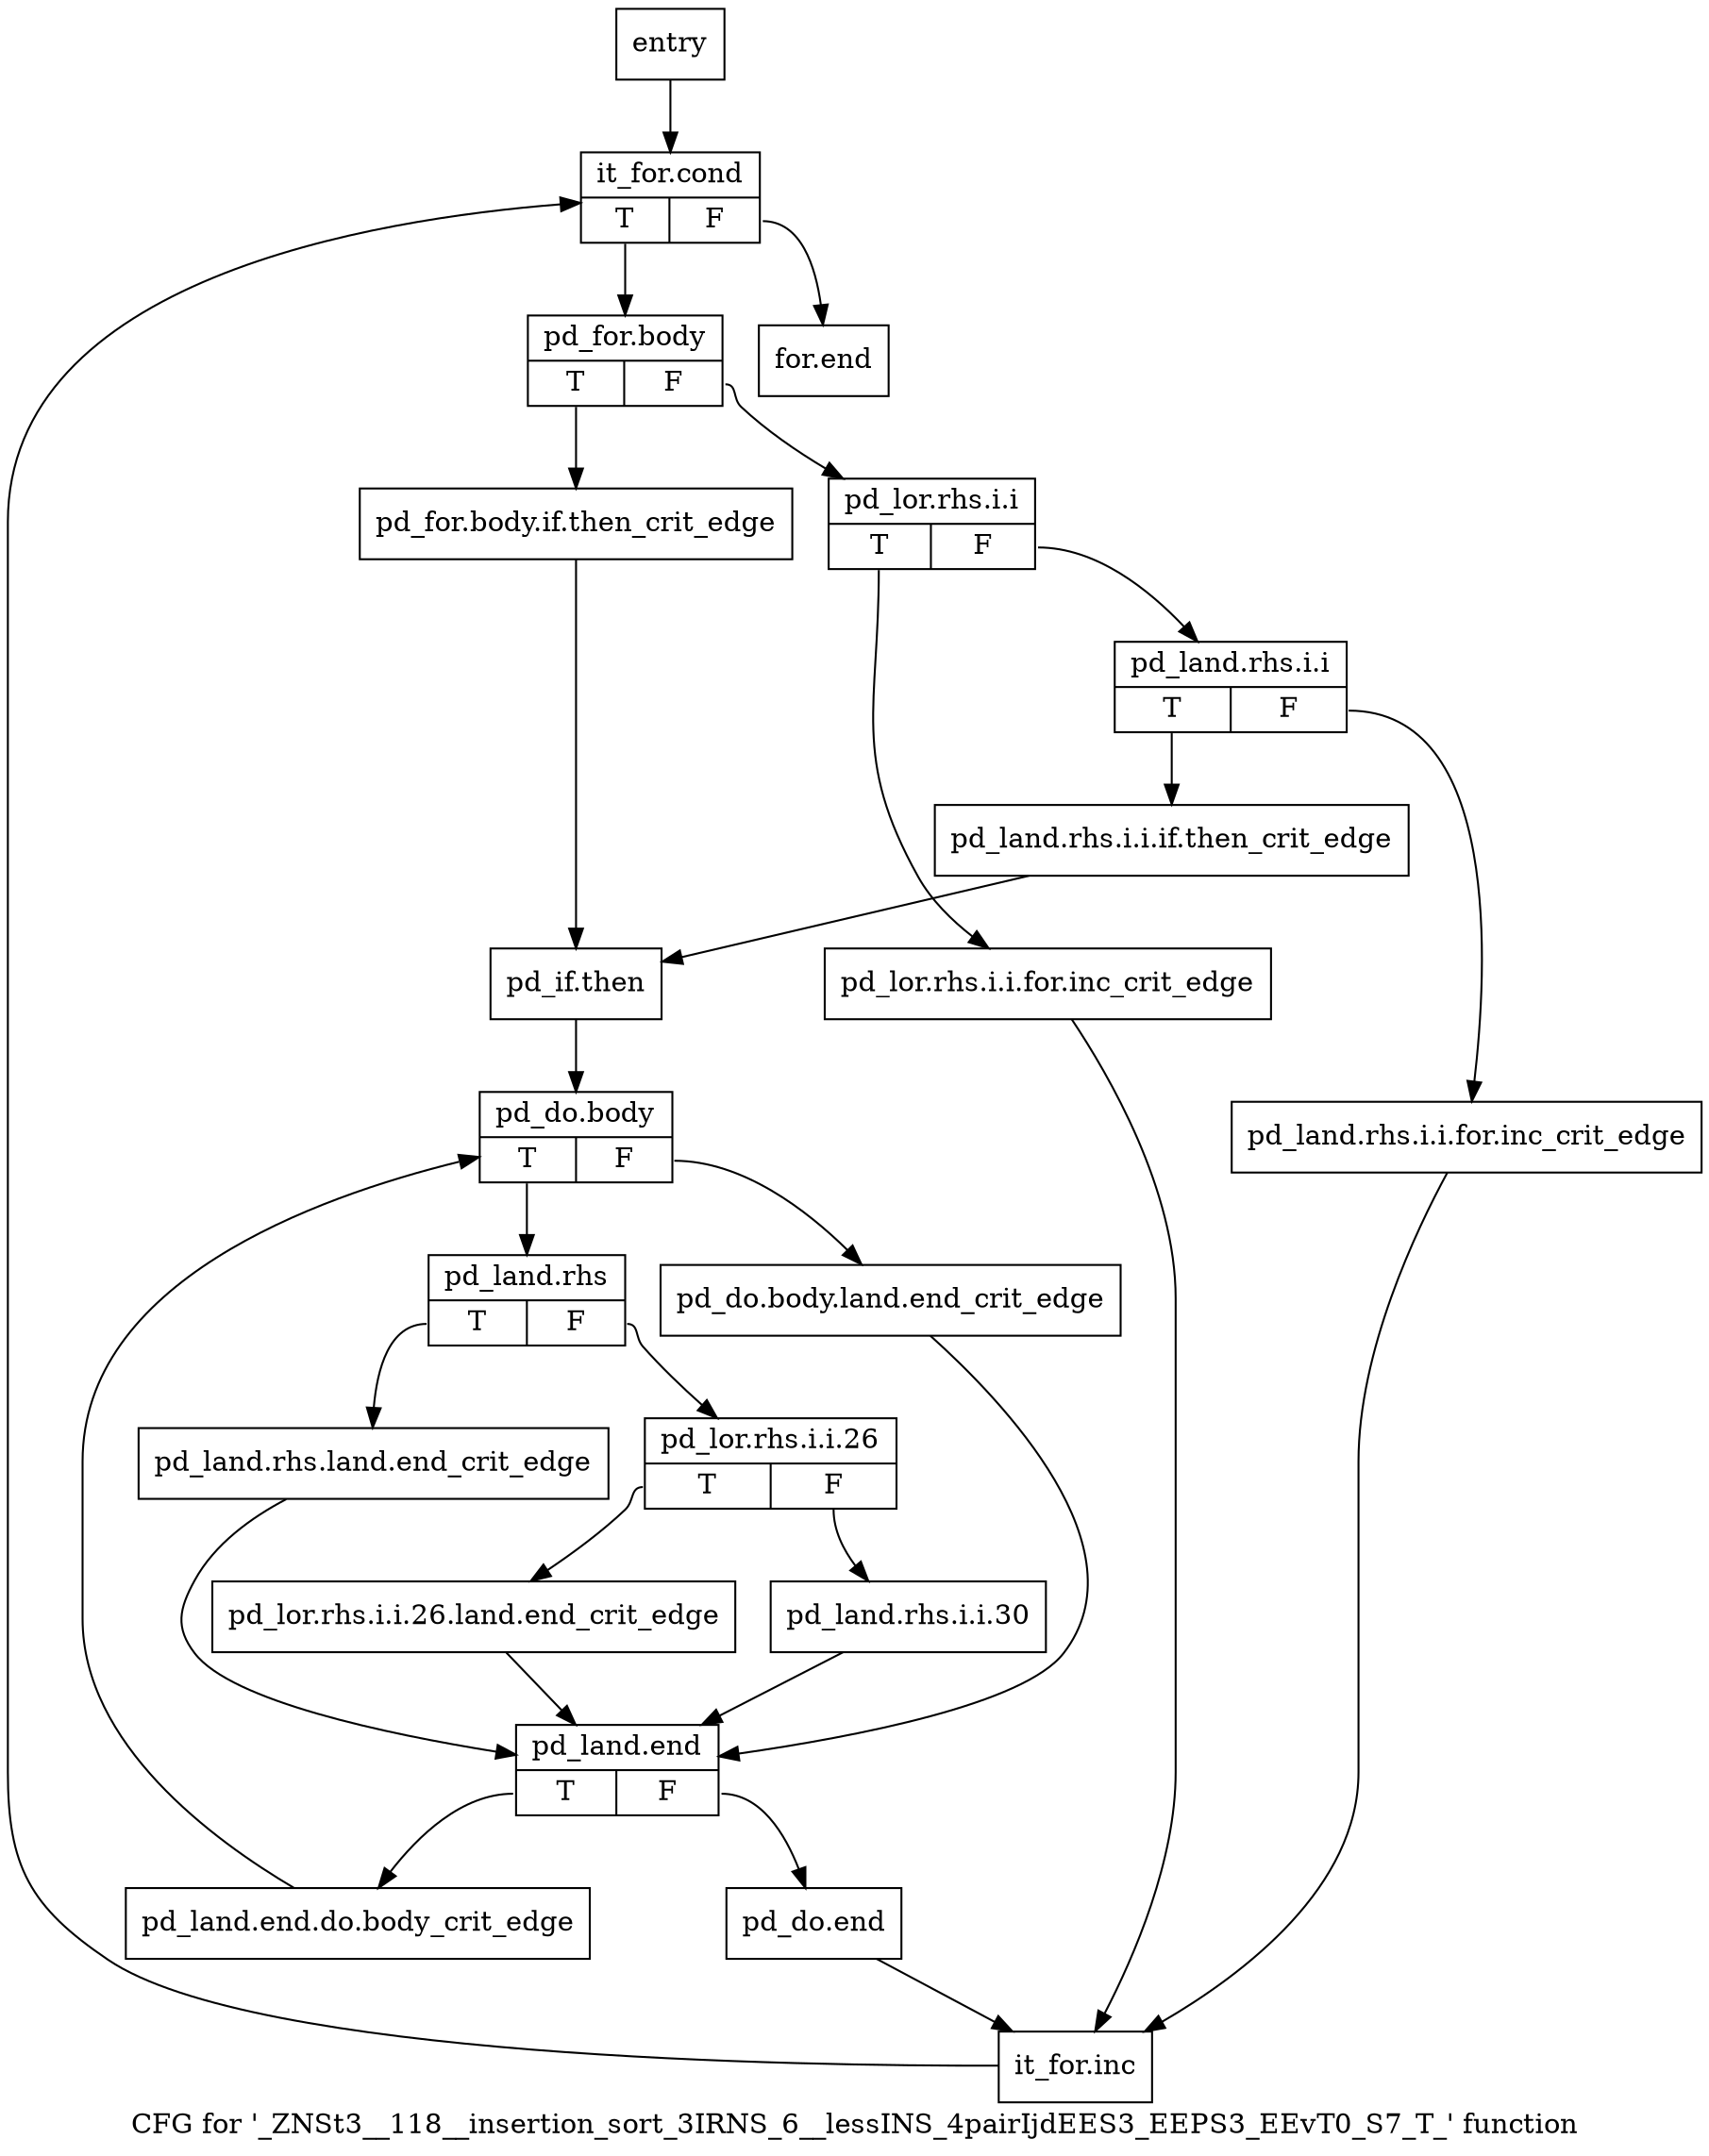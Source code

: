 digraph "CFG for '_ZNSt3__118__insertion_sort_3IRNS_6__lessINS_4pairIjdEES3_EEPS3_EEvT0_S7_T_' function" {
	label="CFG for '_ZNSt3__118__insertion_sort_3IRNS_6__lessINS_4pairIjdEES3_EEPS3_EEvT0_S7_T_' function";

	Node0x4358370 [shape=record,label="{entry}"];
	Node0x4358370 -> Node0x43583c0;
	Node0x43583c0 [shape=record,label="{it_for.cond|{<s0>T|<s1>F}}"];
	Node0x43583c0:s0 -> Node0x4358410;
	Node0x43583c0:s1 -> Node0x4358a00;
	Node0x4358410 [shape=record,label="{pd_for.body|{<s0>T|<s1>F}}"];
	Node0x4358410:s0 -> Node0x4358460;
	Node0x4358410:s1 -> Node0x43584b0;
	Node0x4358460 [shape=record,label="{pd_for.body.if.then_crit_edge}"];
	Node0x4358460 -> Node0x4358640;
	Node0x43584b0 [shape=record,label="{pd_lor.rhs.i.i|{<s0>T|<s1>F}}"];
	Node0x43584b0:s0 -> Node0x4358500;
	Node0x43584b0:s1 -> Node0x4358550;
	Node0x4358500 [shape=record,label="{pd_lor.rhs.i.i.for.inc_crit_edge}"];
	Node0x4358500 -> Node0x43589b0;
	Node0x4358550 [shape=record,label="{pd_land.rhs.i.i|{<s0>T|<s1>F}}"];
	Node0x4358550:s0 -> Node0x43585f0;
	Node0x4358550:s1 -> Node0x43585a0;
	Node0x43585a0 [shape=record,label="{pd_land.rhs.i.i.for.inc_crit_edge}"];
	Node0x43585a0 -> Node0x43589b0;
	Node0x43585f0 [shape=record,label="{pd_land.rhs.i.i.if.then_crit_edge}"];
	Node0x43585f0 -> Node0x4358640;
	Node0x4358640 [shape=record,label="{pd_if.then}"];
	Node0x4358640 -> Node0x4358690;
	Node0x4358690 [shape=record,label="{pd_do.body|{<s0>T|<s1>F}}"];
	Node0x4358690:s0 -> Node0x4358730;
	Node0x4358690:s1 -> Node0x43586e0;
	Node0x43586e0 [shape=record,label="{pd_do.body.land.end_crit_edge}"];
	Node0x43586e0 -> Node0x43588c0;
	Node0x4358730 [shape=record,label="{pd_land.rhs|{<s0>T|<s1>F}}"];
	Node0x4358730:s0 -> Node0x4358780;
	Node0x4358730:s1 -> Node0x43587d0;
	Node0x4358780 [shape=record,label="{pd_land.rhs.land.end_crit_edge}"];
	Node0x4358780 -> Node0x43588c0;
	Node0x43587d0 [shape=record,label="{pd_lor.rhs.i.i.26|{<s0>T|<s1>F}}"];
	Node0x43587d0:s0 -> Node0x4358820;
	Node0x43587d0:s1 -> Node0x4358870;
	Node0x4358820 [shape=record,label="{pd_lor.rhs.i.i.26.land.end_crit_edge}"];
	Node0x4358820 -> Node0x43588c0;
	Node0x4358870 [shape=record,label="{pd_land.rhs.i.i.30}"];
	Node0x4358870 -> Node0x43588c0;
	Node0x43588c0 [shape=record,label="{pd_land.end|{<s0>T|<s1>F}}"];
	Node0x43588c0:s0 -> Node0x4358910;
	Node0x43588c0:s1 -> Node0x4358960;
	Node0x4358910 [shape=record,label="{pd_land.end.do.body_crit_edge}"];
	Node0x4358910 -> Node0x4358690;
	Node0x4358960 [shape=record,label="{pd_do.end}"];
	Node0x4358960 -> Node0x43589b0;
	Node0x43589b0 [shape=record,label="{it_for.inc}"];
	Node0x43589b0 -> Node0x43583c0;
	Node0x4358a00 [shape=record,label="{for.end}"];
}
